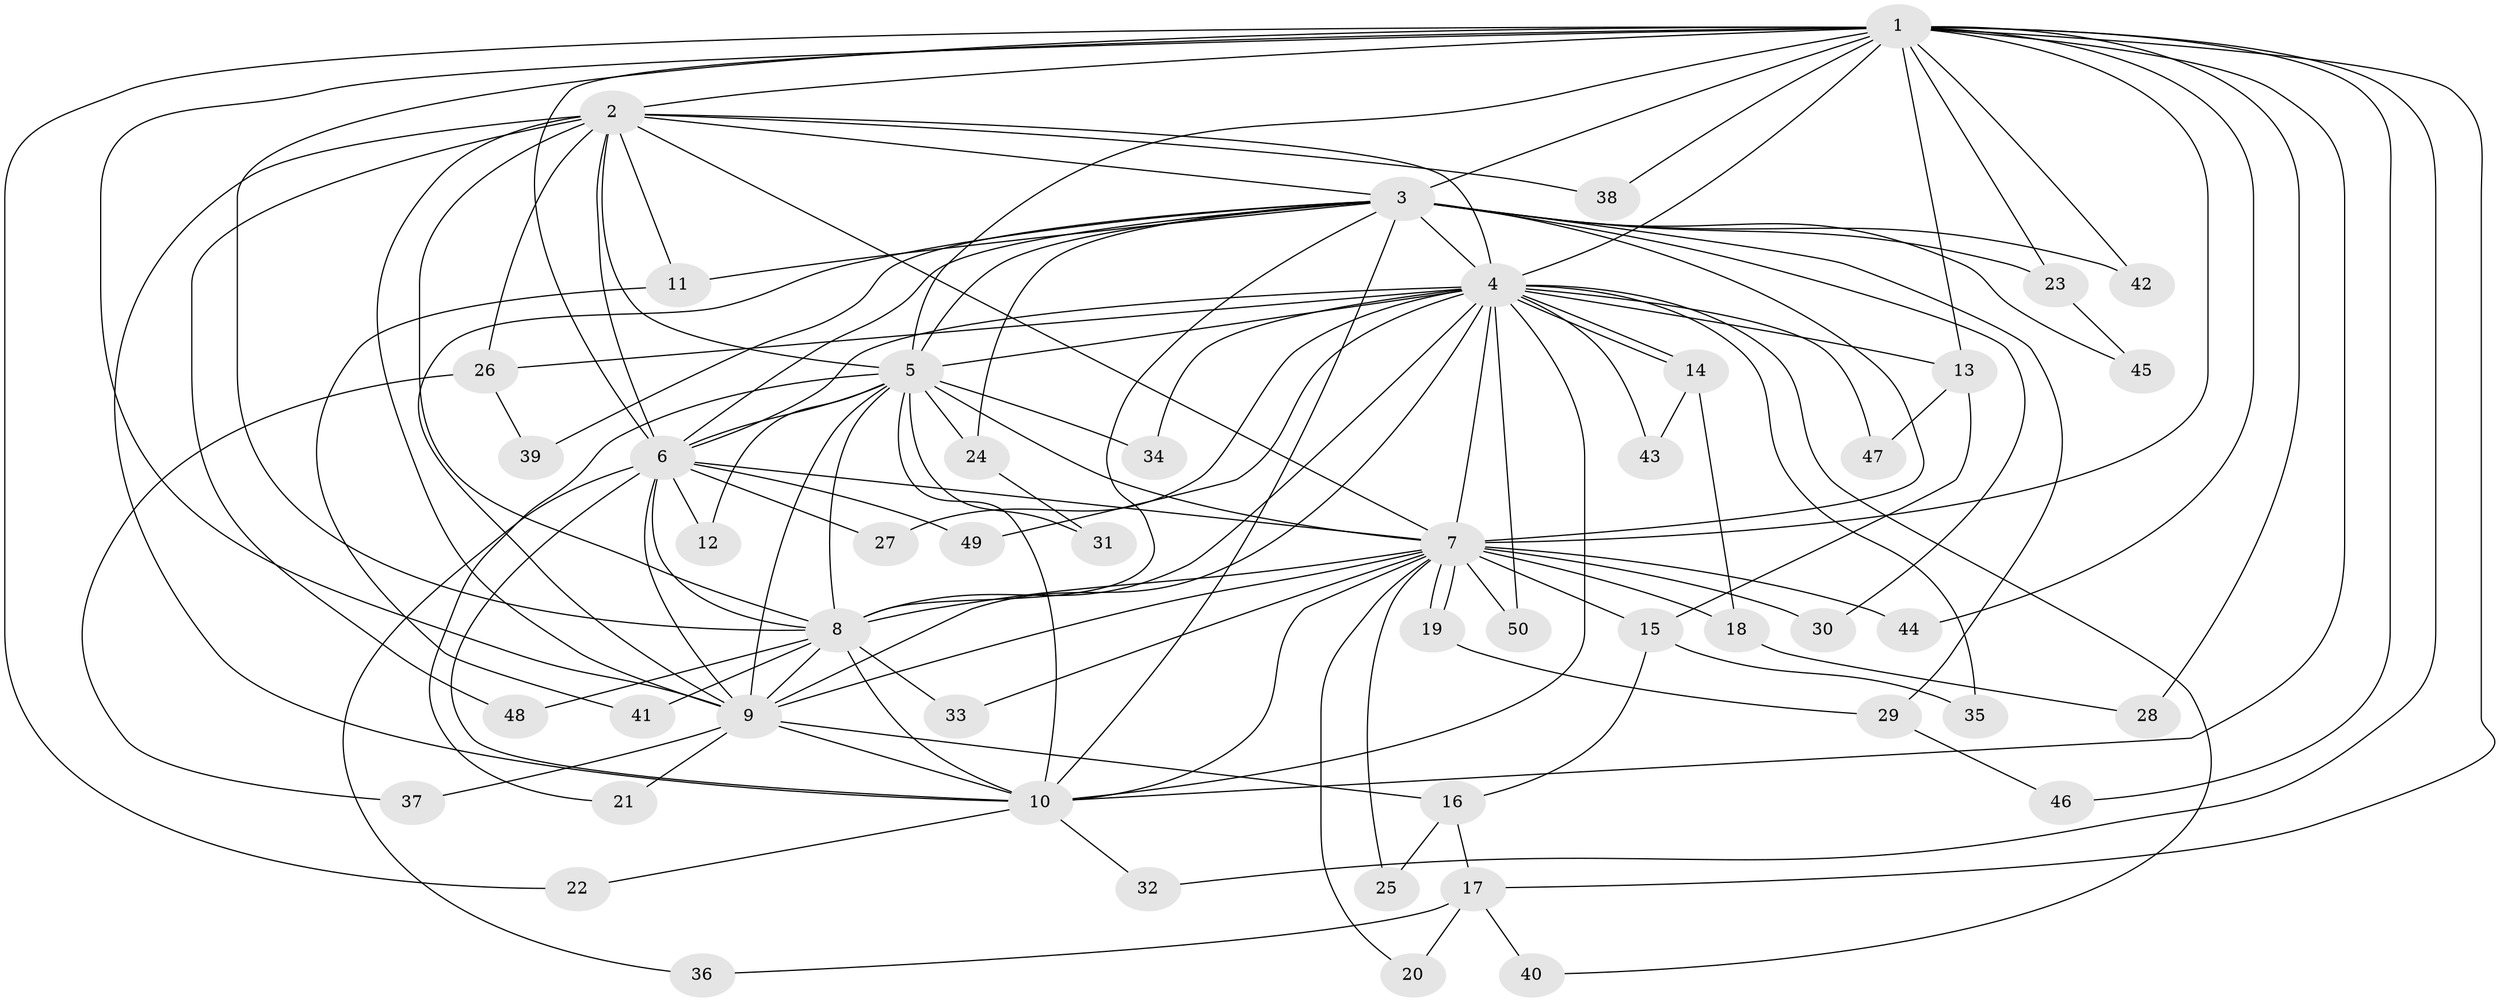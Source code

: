 // Generated by graph-tools (version 1.1) at 2025/34/03/09/25 02:34:41]
// undirected, 50 vertices, 125 edges
graph export_dot {
graph [start="1"]
  node [color=gray90,style=filled];
  1;
  2;
  3;
  4;
  5;
  6;
  7;
  8;
  9;
  10;
  11;
  12;
  13;
  14;
  15;
  16;
  17;
  18;
  19;
  20;
  21;
  22;
  23;
  24;
  25;
  26;
  27;
  28;
  29;
  30;
  31;
  32;
  33;
  34;
  35;
  36;
  37;
  38;
  39;
  40;
  41;
  42;
  43;
  44;
  45;
  46;
  47;
  48;
  49;
  50;
  1 -- 2;
  1 -- 3;
  1 -- 4;
  1 -- 5;
  1 -- 6;
  1 -- 7;
  1 -- 8;
  1 -- 9;
  1 -- 10;
  1 -- 13;
  1 -- 17;
  1 -- 22;
  1 -- 23;
  1 -- 28;
  1 -- 32;
  1 -- 38;
  1 -- 42;
  1 -- 44;
  1 -- 46;
  2 -- 3;
  2 -- 4;
  2 -- 5;
  2 -- 6;
  2 -- 7;
  2 -- 8;
  2 -- 9;
  2 -- 10;
  2 -- 11;
  2 -- 26;
  2 -- 38;
  2 -- 48;
  3 -- 4;
  3 -- 5;
  3 -- 6;
  3 -- 7;
  3 -- 8;
  3 -- 9;
  3 -- 10;
  3 -- 11;
  3 -- 23;
  3 -- 24;
  3 -- 29;
  3 -- 30;
  3 -- 39;
  3 -- 42;
  3 -- 45;
  4 -- 5;
  4 -- 6;
  4 -- 7;
  4 -- 8;
  4 -- 9;
  4 -- 10;
  4 -- 13;
  4 -- 14;
  4 -- 14;
  4 -- 26;
  4 -- 27;
  4 -- 34;
  4 -- 35;
  4 -- 40;
  4 -- 43;
  4 -- 47;
  4 -- 49;
  4 -- 50;
  5 -- 6;
  5 -- 7;
  5 -- 8;
  5 -- 9;
  5 -- 10;
  5 -- 12;
  5 -- 21;
  5 -- 24;
  5 -- 31;
  5 -- 34;
  6 -- 7;
  6 -- 8;
  6 -- 9;
  6 -- 10;
  6 -- 12;
  6 -- 27;
  6 -- 36;
  6 -- 49;
  7 -- 8;
  7 -- 9;
  7 -- 10;
  7 -- 15;
  7 -- 18;
  7 -- 19;
  7 -- 19;
  7 -- 20;
  7 -- 25;
  7 -- 30;
  7 -- 33;
  7 -- 44;
  7 -- 50;
  8 -- 9;
  8 -- 10;
  8 -- 33;
  8 -- 41;
  8 -- 48;
  9 -- 10;
  9 -- 16;
  9 -- 21;
  9 -- 37;
  10 -- 22;
  10 -- 32;
  11 -- 41;
  13 -- 15;
  13 -- 47;
  14 -- 18;
  14 -- 43;
  15 -- 16;
  15 -- 35;
  16 -- 17;
  16 -- 25;
  17 -- 20;
  17 -- 36;
  17 -- 40;
  18 -- 28;
  19 -- 29;
  23 -- 45;
  24 -- 31;
  26 -- 37;
  26 -- 39;
  29 -- 46;
}
